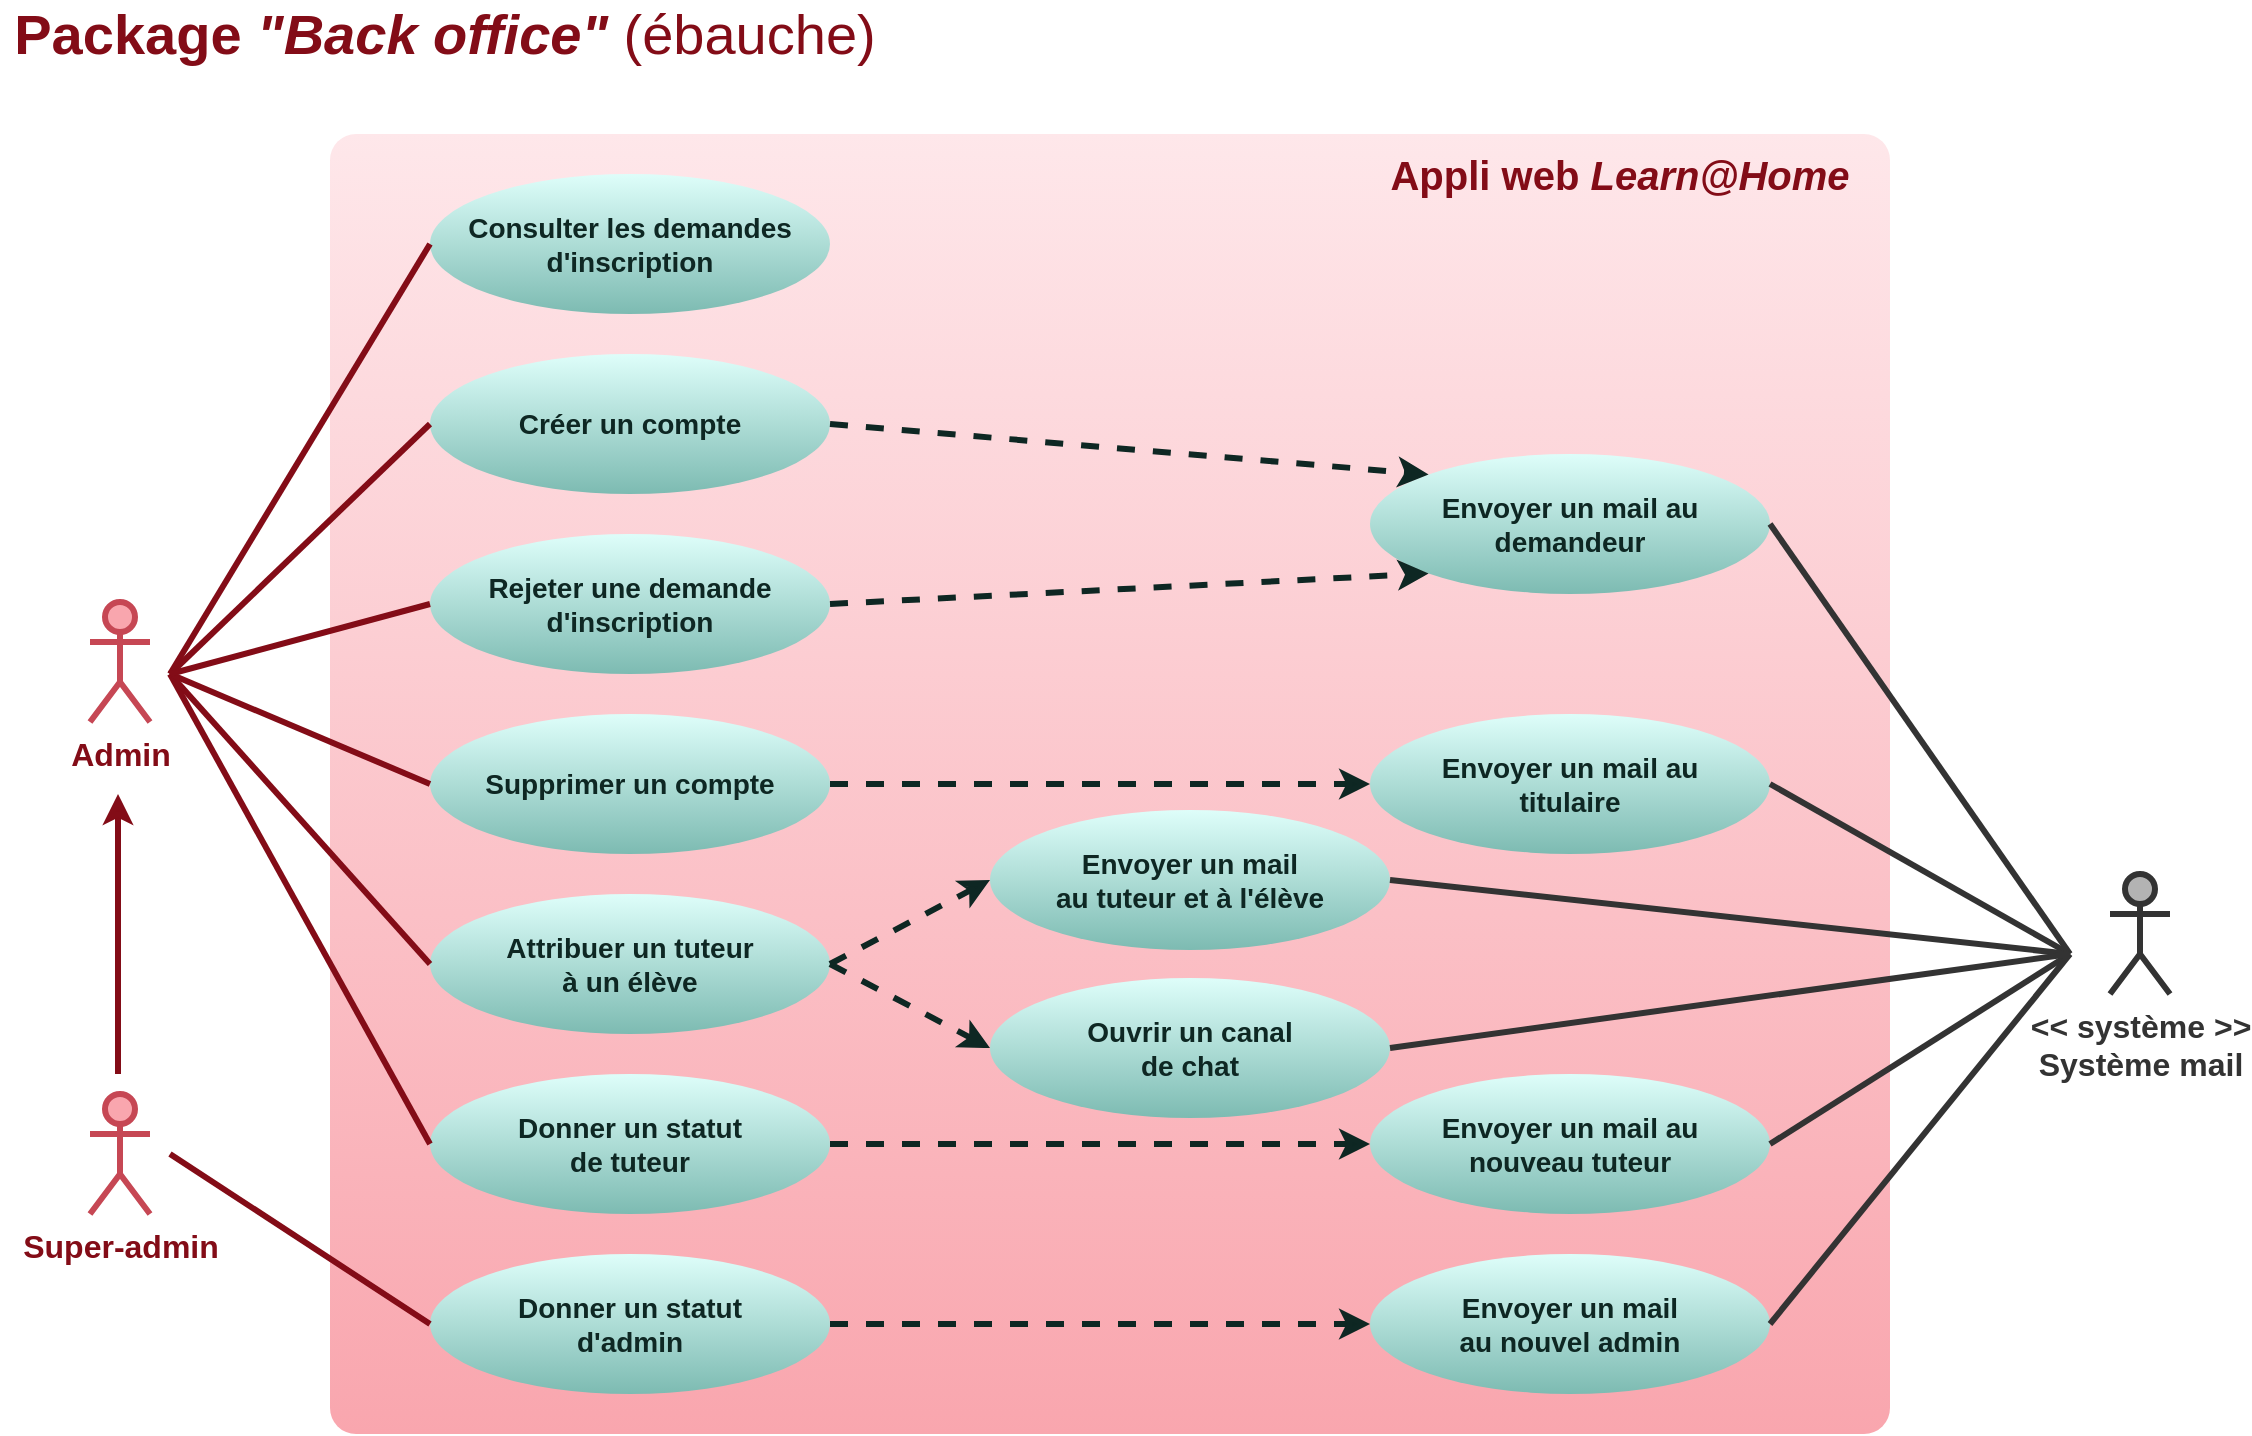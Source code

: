 <mxfile>
    <diagram id="AmlEpA3_1aYCrx1T0YUR" name="Page-1">
        <mxGraphModel dx="972" dy="757" grid="0" gridSize="10" guides="1" tooltips="1" connect="1" arrows="1" fold="1" page="1" pageScale="1" pageWidth="1169" pageHeight="827" background="#ffffff" math="0" shadow="0">
            <root>
                <mxCell id="0"/>
                <mxCell id="1" parent="0"/>
                <mxCell id="9" value="&lt;font size=&quot;1&quot; color=&quot;#830c17&quot;&gt;&lt;span style=&quot;font-size: 28px&quot;&gt;&lt;b&gt;Package &lt;/b&gt;&lt;i style=&quot;font-weight: bold&quot;&gt;&quot;Back office&quot;&lt;/i&gt; (ébauche)&lt;/span&gt;&lt;/font&gt;" style="text;html=1;strokeColor=none;fillColor=none;align=center;verticalAlign=middle;whiteSpace=wrap;rounded=0;fontColor=#660000;" parent="1" vertex="1">
                    <mxGeometry x="35" y="60" width="445" height="20" as="geometry"/>
                </mxCell>
                <mxCell id="10" value="" style="rounded=1;whiteSpace=wrap;html=1;fontColor=#660000;strokeWidth=3;strokeColor=none;fillColor=#F9A6AE;gradientColor=#fee7ea;gradientDirection=north;arcSize=2;" parent="1" vertex="1">
                    <mxGeometry x="200" y="120" width="780" height="650" as="geometry"/>
                </mxCell>
                <mxCell id="11" value="&lt;font style=&quot;font-size: 16px&quot;&gt;Admin&lt;/font&gt;" style="shape=umlActor;verticalLabelPosition=bottom;verticalAlign=top;html=1;strokeWidth=3;strokeColor=#C64754;fillColor=#f9a6ae;fontColor=#830C17;fontStyle=1" parent="1" vertex="1">
                    <mxGeometry x="80" y="354" width="30" height="60" as="geometry"/>
                </mxCell>
                <mxCell id="13" value="&lt;font color=&quot;#830c17&quot;&gt;&lt;span style=&quot;font-size: 20px&quot;&gt;&lt;b&gt;Appli web&lt;i&gt; Learn@Home&lt;/i&gt;&lt;/b&gt;&lt;/span&gt;&lt;/font&gt;" style="text;html=1;strokeColor=none;fillColor=none;align=center;verticalAlign=middle;whiteSpace=wrap;rounded=0;fontColor=#660000;" parent="1" vertex="1">
                    <mxGeometry x="720" y="130" width="250" height="20" as="geometry"/>
                </mxCell>
                <mxCell id="19" value="&lt;font style=&quot;font-size: 14px&quot;&gt;&lt;b&gt;Donner un statut &lt;br&gt;de tuteur&lt;br&gt;&lt;/b&gt;&lt;/font&gt;" style="ellipse;whiteSpace=wrap;html=1;rounded=1;strokeWidth=3;fontColor=#0e2723;strokeColor=none;fillColor=#defefa;gradientColor=#7dbbb2;" parent="1" vertex="1">
                    <mxGeometry x="250" y="590" width="200" height="70" as="geometry"/>
                </mxCell>
                <mxCell id="36" value="" style="endArrow=none;html=1;fontColor=#0e2723;strokeWidth=3;strokeColor=#830C17;exitX=0;exitY=0.5;exitDx=0;exitDy=0;" parent="1" source="19" edge="1">
                    <mxGeometry width="50" height="50" relative="1" as="geometry">
                        <mxPoint x="318.5" y="272" as="sourcePoint"/>
                        <mxPoint x="120" y="390" as="targetPoint"/>
                    </mxGeometry>
                </mxCell>
                <mxCell id="37" value="&lt;font style=&quot;font-size: 14px&quot;&gt;&lt;b&gt;Attribuer un tuteur &lt;br&gt;à un élève&lt;br&gt;&lt;/b&gt;&lt;/font&gt;" style="ellipse;whiteSpace=wrap;html=1;rounded=1;strokeWidth=3;fontColor=#0e2723;strokeColor=none;fillColor=#defefa;gradientColor=#7dbbb2;" parent="1" vertex="1">
                    <mxGeometry x="250" y="500" width="200" height="70" as="geometry"/>
                </mxCell>
                <mxCell id="40" value="" style="endArrow=none;html=1;fontColor=#0e2723;strokeWidth=3;strokeColor=#830C17;exitX=0;exitY=0.5;exitDx=0;exitDy=0;" parent="1" source="37" edge="1">
                    <mxGeometry width="50" height="50" relative="1" as="geometry">
                        <mxPoint x="495" y="382" as="sourcePoint"/>
                        <mxPoint x="120" y="390" as="targetPoint"/>
                    </mxGeometry>
                </mxCell>
                <mxCell id="42" value="&lt;font&gt;&lt;b&gt;&lt;font style=&quot;font-size: 14px&quot;&gt;Consulter les demandes d'inscription&lt;/font&gt;&lt;br&gt;&lt;/b&gt;&lt;/font&gt;" style="ellipse;whiteSpace=wrap;html=1;rounded=1;strokeWidth=3;fontColor=#0e2723;strokeColor=none;fillColor=#defefa;gradientColor=#7dbbb2;" vertex="1" parent="1">
                    <mxGeometry x="250" y="140" width="200" height="70" as="geometry"/>
                </mxCell>
                <mxCell id="43" value="&lt;font&gt;&lt;b&gt;&lt;font style=&quot;font-size: 14px&quot;&gt;Créer un compte&lt;/font&gt;&lt;br&gt;&lt;/b&gt;&lt;/font&gt;" style="ellipse;whiteSpace=wrap;html=1;rounded=1;strokeWidth=3;fontColor=#0e2723;strokeColor=none;fillColor=#defefa;gradientColor=#7dbbb2;" vertex="1" parent="1">
                    <mxGeometry x="250" y="230" width="200" height="70" as="geometry"/>
                </mxCell>
                <mxCell id="44" value="&lt;font&gt;&lt;b&gt;&lt;font style=&quot;font-size: 14px&quot;&gt;Envoyer un mail au demandeur&lt;/font&gt;&lt;br&gt;&lt;/b&gt;&lt;/font&gt;" style="ellipse;whiteSpace=wrap;html=1;rounded=1;strokeWidth=3;fontColor=#0e2723;strokeColor=none;fillColor=#defefa;gradientColor=#7dbbb2;" vertex="1" parent="1">
                    <mxGeometry x="720" y="280" width="200" height="70" as="geometry"/>
                </mxCell>
                <mxCell id="45" value="" style="endArrow=classic;html=1;fontColor=#0e2723;strokeColor=#0E2723;strokeWidth=3;exitX=1;exitY=0.5;exitDx=0;exitDy=0;dashed=1;entryX=0;entryY=0;entryDx=0;entryDy=0;" edge="1" parent="1" source="43" target="44">
                    <mxGeometry width="50" height="50" relative="1" as="geometry">
                        <mxPoint x="455" y="363" as="sourcePoint"/>
                        <mxPoint x="558" y="528" as="targetPoint"/>
                    </mxGeometry>
                </mxCell>
                <mxCell id="46" value="&lt;font&gt;&lt;b&gt;&lt;font style=&quot;font-size: 14px&quot;&gt;Supprimer un compte&lt;/font&gt;&lt;br&gt;&lt;/b&gt;&lt;/font&gt;" style="ellipse;whiteSpace=wrap;html=1;rounded=1;strokeWidth=3;fontColor=#0e2723;strokeColor=none;fillColor=#defefa;gradientColor=#7dbbb2;" vertex="1" parent="1">
                    <mxGeometry x="250" y="410" width="200" height="70" as="geometry"/>
                </mxCell>
                <mxCell id="47" value="&lt;font&gt;&lt;b&gt;&lt;font style=&quot;font-size: 14px&quot;&gt;Envoyer un mail au &lt;br&gt;titulaire&lt;/font&gt;&lt;br&gt;&lt;/b&gt;&lt;/font&gt;" style="ellipse;whiteSpace=wrap;html=1;rounded=1;strokeWidth=3;fontColor=#0e2723;strokeColor=none;fillColor=#defefa;gradientColor=#7dbbb2;" vertex="1" parent="1">
                    <mxGeometry x="720" y="410" width="200" height="70" as="geometry"/>
                </mxCell>
                <mxCell id="48" value="" style="endArrow=classic;html=1;fontColor=#0e2723;strokeColor=#0E2723;strokeWidth=3;exitX=1;exitY=0.5;exitDx=0;exitDy=0;dashed=1;entryX=0;entryY=0.5;entryDx=0;entryDy=0;" edge="1" parent="1" source="46" target="47">
                    <mxGeometry width="50" height="50" relative="1" as="geometry">
                        <mxPoint x="455" y="583" as="sourcePoint"/>
                        <mxPoint x="578" y="583" as="targetPoint"/>
                    </mxGeometry>
                </mxCell>
                <mxCell id="49" value="&lt;font style=&quot;font-size: 14px&quot;&gt;&lt;b&gt;Donner un statut&lt;br&gt;d'admin&lt;br&gt;&lt;/b&gt;&lt;/font&gt;" style="ellipse;whiteSpace=wrap;html=1;rounded=1;strokeWidth=3;fontColor=#0e2723;strokeColor=none;fillColor=#defefa;gradientColor=#7dbbb2;" vertex="1" parent="1">
                    <mxGeometry x="250" y="680" width="200" height="70" as="geometry"/>
                </mxCell>
                <mxCell id="50" value="&lt;font&gt;&lt;b&gt;&lt;font style=&quot;font-size: 14px&quot;&gt;Envoyer un mail &lt;br&gt;au tuteur et à l'élève&lt;/font&gt;&lt;br&gt;&lt;/b&gt;&lt;/font&gt;" style="ellipse;whiteSpace=wrap;html=1;rounded=1;strokeWidth=3;fontColor=#0e2723;strokeColor=none;fillColor=#defefa;gradientColor=#7dbbb2;" vertex="1" parent="1">
                    <mxGeometry x="530" y="458" width="200" height="70" as="geometry"/>
                </mxCell>
                <mxCell id="51" value="&lt;font style=&quot;font-size: 14px&quot;&gt;&lt;b&gt;Envoyer un mail au&lt;br&gt;nouveau tuteur&lt;br&gt;&lt;/b&gt;&lt;/font&gt;" style="ellipse;whiteSpace=wrap;html=1;rounded=1;strokeWidth=3;fontColor=#0e2723;strokeColor=none;fillColor=#defefa;gradientColor=#7dbbb2;" vertex="1" parent="1">
                    <mxGeometry x="720" y="590" width="200" height="70" as="geometry"/>
                </mxCell>
                <mxCell id="52" value="&lt;font&gt;&lt;b&gt;&lt;font style=&quot;font-size: 14px&quot;&gt;Envoyer un mail &lt;br&gt;au nouvel admin&lt;/font&gt;&lt;br&gt;&lt;/b&gt;&lt;/font&gt;" style="ellipse;whiteSpace=wrap;html=1;rounded=1;strokeWidth=3;fontColor=#0e2723;strokeColor=none;fillColor=#defefa;gradientColor=#7dbbb2;" vertex="1" parent="1">
                    <mxGeometry x="720" y="680" width="200" height="70" as="geometry"/>
                </mxCell>
                <mxCell id="53" value="" style="endArrow=classic;html=1;fontColor=#0e2723;strokeColor=#0E2723;strokeWidth=3;exitX=1;exitY=0.5;exitDx=0;exitDy=0;dashed=1;entryX=0;entryY=0.5;entryDx=0;entryDy=0;" edge="1" parent="1" source="37" target="50">
                    <mxGeometry width="50" height="50" relative="1" as="geometry">
                        <mxPoint x="460" y="405" as="sourcePoint"/>
                        <mxPoint x="578" y="405" as="targetPoint"/>
                    </mxGeometry>
                </mxCell>
                <mxCell id="54" value="" style="endArrow=classic;html=1;fontColor=#0e2723;strokeColor=#0E2723;strokeWidth=3;exitX=1;exitY=0.5;exitDx=0;exitDy=0;dashed=1;entryX=0;entryY=0.5;entryDx=0;entryDy=0;" edge="1" parent="1" source="49" target="52">
                    <mxGeometry width="50" height="50" relative="1" as="geometry">
                        <mxPoint x="460" y="505" as="sourcePoint"/>
                        <mxPoint x="578" y="505" as="targetPoint"/>
                    </mxGeometry>
                </mxCell>
                <mxCell id="55" value="" style="endArrow=classic;html=1;fontColor=#0e2723;strokeColor=#0E2723;strokeWidth=3;exitX=1;exitY=0.5;exitDx=0;exitDy=0;dashed=1;entryX=0;entryY=0.5;entryDx=0;entryDy=0;" edge="1" parent="1" source="19" target="51">
                    <mxGeometry width="50" height="50" relative="1" as="geometry">
                        <mxPoint x="470" y="515" as="sourcePoint"/>
                        <mxPoint x="588" y="515" as="targetPoint"/>
                    </mxGeometry>
                </mxCell>
                <mxCell id="56" value="&lt;font style=&quot;font-size: 16px&quot;&gt;Super-admin&lt;br&gt;&lt;/font&gt;" style="shape=umlActor;verticalLabelPosition=bottom;verticalAlign=top;html=1;strokeWidth=3;strokeColor=#C64754;fillColor=#f9a6ae;fontColor=#830C17;fontStyle=1" vertex="1" parent="1">
                    <mxGeometry x="80" y="600" width="30" height="60" as="geometry"/>
                </mxCell>
                <mxCell id="64" value="" style="endArrow=none;html=1;fontColor=#0e2723;strokeWidth=3;strokeColor=#830C17;exitX=0;exitY=0.5;exitDx=0;exitDy=0;" edge="1" parent="1" source="46">
                    <mxGeometry width="50" height="50" relative="1" as="geometry">
                        <mxPoint x="330" y="605" as="sourcePoint"/>
                        <mxPoint x="120" y="390" as="targetPoint"/>
                    </mxGeometry>
                </mxCell>
                <mxCell id="65" value="" style="endArrow=none;html=1;fontColor=#0e2723;strokeWidth=3;strokeColor=#830C17;exitX=0;exitY=0.5;exitDx=0;exitDy=0;" edge="1" parent="1" source="43">
                    <mxGeometry width="50" height="50" relative="1" as="geometry">
                        <mxPoint x="340" y="615" as="sourcePoint"/>
                        <mxPoint x="120" y="390" as="targetPoint"/>
                    </mxGeometry>
                </mxCell>
                <mxCell id="66" value="" style="endArrow=none;html=1;fontColor=#0e2723;strokeWidth=3;strokeColor=#830C17;exitX=0;exitY=0.5;exitDx=0;exitDy=0;" edge="1" parent="1" source="42">
                    <mxGeometry width="50" height="50" relative="1" as="geometry">
                        <mxPoint x="350" y="625" as="sourcePoint"/>
                        <mxPoint x="120" y="390" as="targetPoint"/>
                    </mxGeometry>
                </mxCell>
                <mxCell id="71" value="" style="endArrow=none;html=1;fontColor=#0e2723;strokeWidth=3;strokeColor=#830C17;exitX=0;exitY=0.5;exitDx=0;exitDy=0;" edge="1" parent="1" source="49">
                    <mxGeometry width="50" height="50" relative="1" as="geometry">
                        <mxPoint x="370" y="245" as="sourcePoint"/>
                        <mxPoint x="120" y="630" as="targetPoint"/>
                    </mxGeometry>
                </mxCell>
                <mxCell id="73" value="&lt;font style=&quot;font-size: 14px&quot;&gt;&lt;b&gt;Ouvrir un canal&lt;br&gt;de chat&lt;br&gt;&lt;/b&gt;&lt;/font&gt;" style="ellipse;whiteSpace=wrap;html=1;rounded=1;strokeWidth=3;fontColor=#0e2723;strokeColor=none;fillColor=#defefa;gradientColor=#7dbbb2;" vertex="1" parent="1">
                    <mxGeometry x="530" y="542" width="200" height="70" as="geometry"/>
                </mxCell>
                <mxCell id="74" value="" style="endArrow=classic;html=1;fontColor=#0e2723;strokeColor=#0E2723;strokeWidth=3;exitX=1;exitY=0.5;exitDx=0;exitDy=0;dashed=1;entryX=0;entryY=0.5;entryDx=0;entryDy=0;" edge="1" parent="1" source="37" target="73">
                    <mxGeometry width="50" height="50" relative="1" as="geometry">
                        <mxPoint x="460" y="505" as="sourcePoint"/>
                        <mxPoint x="740" y="465" as="targetPoint"/>
                    </mxGeometry>
                </mxCell>
                <mxCell id="75" value="&lt;font style=&quot;font-size: 14px&quot;&gt;&lt;b&gt;&lt;font style=&quot;font-size: 14px&quot;&gt;Rejeter une demande&lt;br&gt;&lt;/font&gt;d'inscription&lt;br&gt;&lt;/b&gt;&lt;/font&gt;" style="ellipse;whiteSpace=wrap;html=1;rounded=1;strokeWidth=3;fontColor=#0e2723;strokeColor=none;fillColor=#defefa;gradientColor=#7dbbb2;" vertex="1" parent="1">
                    <mxGeometry x="250" y="320" width="200" height="70" as="geometry"/>
                </mxCell>
                <mxCell id="76" value="" style="endArrow=classic;html=1;fontColor=#0e2723;strokeColor=#0E2723;strokeWidth=3;exitX=1;exitY=0.5;exitDx=0;exitDy=0;dashed=1;entryX=0;entryY=1;entryDx=0;entryDy=0;" edge="1" parent="1" source="75" target="44">
                    <mxGeometry width="50" height="50" relative="1" as="geometry">
                        <mxPoint x="460" y="275" as="sourcePoint"/>
                        <mxPoint x="525" y="325" as="targetPoint"/>
                    </mxGeometry>
                </mxCell>
                <mxCell id="77" value="" style="endArrow=none;html=1;fontColor=#0e2723;strokeWidth=3;strokeColor=#830C17;exitX=0;exitY=0.5;exitDx=0;exitDy=0;" edge="1" parent="1" source="75">
                    <mxGeometry width="50" height="50" relative="1" as="geometry">
                        <mxPoint x="330" y="275" as="sourcePoint"/>
                        <mxPoint x="120" y="390" as="targetPoint"/>
                    </mxGeometry>
                </mxCell>
                <mxCell id="80" value="" style="endArrow=classic;html=1;fontColor=#0e2723;strokeWidth=3;strokeColor=#830C17;" edge="1" parent="1">
                    <mxGeometry width="50" height="50" relative="1" as="geometry">
                        <mxPoint x="94" y="590" as="sourcePoint"/>
                        <mxPoint x="94" y="450" as="targetPoint"/>
                    </mxGeometry>
                </mxCell>
                <mxCell id="82" value="&lt;font style=&quot;font-size: 16px&quot;&gt;&amp;lt;&amp;lt; système &amp;gt;&amp;gt;&lt;br&gt;Système mail&lt;br&gt;&lt;/font&gt;" style="shape=umlActor;verticalLabelPosition=bottom;verticalAlign=top;html=1;strokeWidth=3;fontStyle=1;fontColor=#333333;fillColor=#B3B3B3;strokeColor=#333333;" vertex="1" parent="1">
                    <mxGeometry x="1090" y="490" width="30" height="60" as="geometry"/>
                </mxCell>
                <mxCell id="83" value="" style="endArrow=none;html=1;fontColor=#0e2723;strokeWidth=3;entryX=1;entryY=0.5;entryDx=0;entryDy=0;strokeColor=#333333;" edge="1" parent="1" target="44">
                    <mxGeometry width="50" height="50" relative="1" as="geometry">
                        <mxPoint x="1070" y="530" as="sourcePoint"/>
                        <mxPoint x="130" y="640" as="targetPoint"/>
                    </mxGeometry>
                </mxCell>
                <mxCell id="84" value="" style="endArrow=none;html=1;fontColor=#0e2723;strokeWidth=3;entryX=1;entryY=0.5;entryDx=0;entryDy=0;strokeColor=#333333;" edge="1" parent="1" target="51">
                    <mxGeometry width="50" height="50" relative="1" as="geometry">
                        <mxPoint x="1070" y="530" as="sourcePoint"/>
                        <mxPoint x="930" y="325" as="targetPoint"/>
                    </mxGeometry>
                </mxCell>
                <mxCell id="85" value="" style="endArrow=none;html=1;fontColor=#0e2723;strokeWidth=3;entryX=1;entryY=0.5;entryDx=0;entryDy=0;strokeColor=#333333;" edge="1" parent="1" target="47">
                    <mxGeometry width="50" height="50" relative="1" as="geometry">
                        <mxPoint x="1070" y="530" as="sourcePoint"/>
                        <mxPoint x="940" y="335" as="targetPoint"/>
                    </mxGeometry>
                </mxCell>
                <mxCell id="86" value="" style="endArrow=none;html=1;fontColor=#0e2723;strokeWidth=3;entryX=1;entryY=0.5;entryDx=0;entryDy=0;strokeColor=#333333;" edge="1" parent="1" target="52">
                    <mxGeometry width="50" height="50" relative="1" as="geometry">
                        <mxPoint x="1070" y="530" as="sourcePoint"/>
                        <mxPoint x="950" y="345" as="targetPoint"/>
                    </mxGeometry>
                </mxCell>
                <mxCell id="87" value="" style="endArrow=none;html=1;fontColor=#0e2723;strokeWidth=3;entryX=1;entryY=0.5;entryDx=0;entryDy=0;strokeColor=#333333;" edge="1" parent="1" target="50">
                    <mxGeometry width="50" height="50" relative="1" as="geometry">
                        <mxPoint x="1070" y="530" as="sourcePoint"/>
                        <mxPoint x="930" y="455" as="targetPoint"/>
                    </mxGeometry>
                </mxCell>
                <mxCell id="88" value="" style="endArrow=none;html=1;fontColor=#0e2723;strokeWidth=3;entryX=1;entryY=0.5;entryDx=0;entryDy=0;strokeColor=#333333;" edge="1" parent="1" target="73">
                    <mxGeometry width="50" height="50" relative="1" as="geometry">
                        <mxPoint x="1070" y="530" as="sourcePoint"/>
                        <mxPoint x="940" y="465" as="targetPoint"/>
                    </mxGeometry>
                </mxCell>
            </root>
        </mxGraphModel>
    </diagram>
</mxfile>
